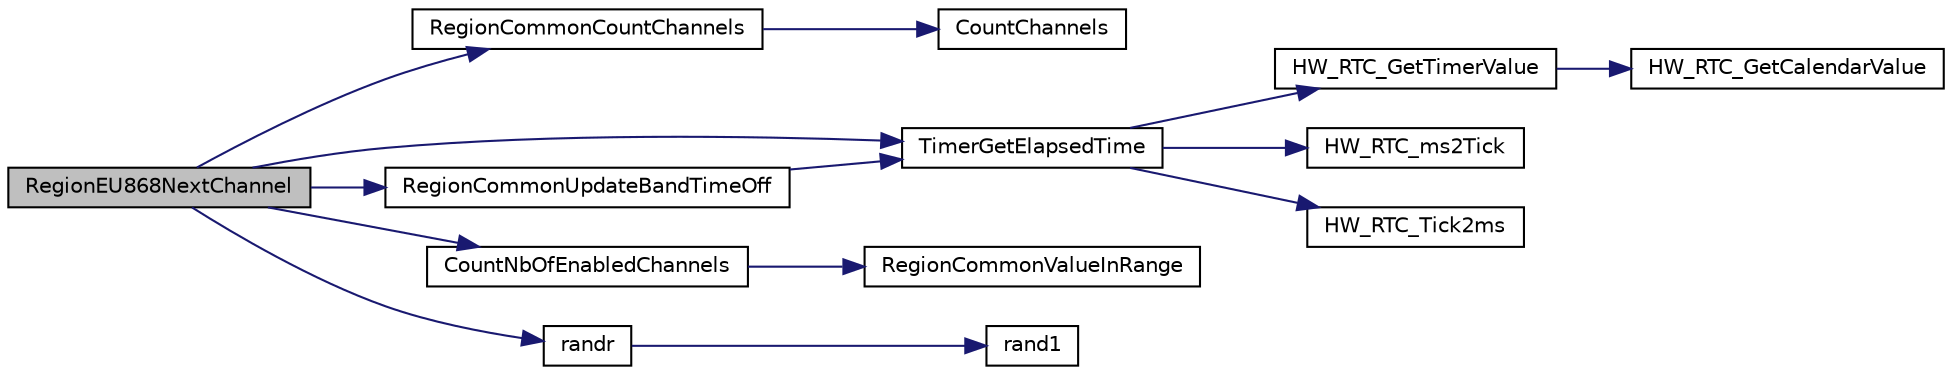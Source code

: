 digraph "RegionEU868NextChannel"
{
  edge [fontname="Helvetica",fontsize="10",labelfontname="Helvetica",labelfontsize="10"];
  node [fontname="Helvetica",fontsize="10",shape=record];
  rankdir="LR";
  Node75 [label="RegionEU868NextChannel",height=0.2,width=0.4,color="black", fillcolor="grey75", style="filled", fontcolor="black"];
  Node75 -> Node76 [color="midnightblue",fontsize="10",style="solid",fontname="Helvetica"];
  Node76 [label="RegionCommonCountChannels",height=0.2,width=0.4,color="black", fillcolor="white", style="filled",URL="$group___r_e_g_i_o_n_c_o_m_m_o_n.html#gac23f0831812f610f57f42f6cf87368c9",tooltip="Counts the number of active channels in a given channels mask. This is a generic function and valid f..."];
  Node76 -> Node77 [color="midnightblue",fontsize="10",style="solid",fontname="Helvetica"];
  Node77 [label="CountChannels",height=0.2,width=0.4,color="black", fillcolor="white", style="filled",URL="$_region_common_8c.html#aef7feee8e47f43eb01f62249bfcc2a06"];
  Node75 -> Node78 [color="midnightblue",fontsize="10",style="solid",fontname="Helvetica"];
  Node78 [label="TimerGetElapsedTime",height=0.2,width=0.4,color="black", fillcolor="white", style="filled",URL="$time_server_8c.html#a9ca7e27f3d6474daff63f2e093a2e91e",tooltip="Return the Time elapsed since a fix moment in Time "];
  Node78 -> Node79 [color="midnightblue",fontsize="10",style="solid",fontname="Helvetica"];
  Node79 [label="HW_RTC_GetTimerValue",height=0.2,width=0.4,color="black", fillcolor="white", style="filled",URL="$group___lory_s_d_k___r_t_c___functions.html#gad0d80bf1ac3a9704f4b4b9d672f38daa",tooltip="Get the RTC timer value "];
  Node79 -> Node80 [color="midnightblue",fontsize="10",style="solid",fontname="Helvetica"];
  Node80 [label="HW_RTC_GetCalendarValue",height=0.2,width=0.4,color="black", fillcolor="white", style="filled",URL="$group___lory_s_d_k___r_t_c___functions.html#gaf81b8dc866a5c7b125355b55e3953387",tooltip="get current time from calendar in ticks "];
  Node78 -> Node81 [color="midnightblue",fontsize="10",style="solid",fontname="Helvetica"];
  Node81 [label="HW_RTC_ms2Tick",height=0.2,width=0.4,color="black", fillcolor="white", style="filled",URL="$group___lory_s_d_k___r_t_c___functions.html#gab105bfcf0c8b346a1b20b158b8f8a86e",tooltip="converts time in ms to time in ticks "];
  Node78 -> Node82 [color="midnightblue",fontsize="10",style="solid",fontname="Helvetica"];
  Node82 [label="HW_RTC_Tick2ms",height=0.2,width=0.4,color="black", fillcolor="white", style="filled",URL="$group___lory_s_d_k___r_t_c___functions.html#ga8db2858eda135777ea359e20185c8524",tooltip="converts time in ticks to time in ms "];
  Node75 -> Node83 [color="midnightblue",fontsize="10",style="solid",fontname="Helvetica"];
  Node83 [label="RegionCommonUpdateBandTimeOff",height=0.2,width=0.4,color="black", fillcolor="white", style="filled",URL="$group___r_e_g_i_o_n_c_o_m_m_o_n.html#ga2e26fe6b49ca26edf7052eadd7f18b3a",tooltip="Updates the time-offs of the bands. This is a generic function and valid for all regions. "];
  Node83 -> Node78 [color="midnightblue",fontsize="10",style="solid",fontname="Helvetica"];
  Node75 -> Node84 [color="midnightblue",fontsize="10",style="solid",fontname="Helvetica"];
  Node84 [label="CountNbOfEnabledChannels",height=0.2,width=0.4,color="black", fillcolor="white", style="filled",URL="$_region_e_u868_8c.html#a84ed01aa0ea6f1e53707efb5aaa3bd97"];
  Node84 -> Node85 [color="midnightblue",fontsize="10",style="solid",fontname="Helvetica"];
  Node85 [label="RegionCommonValueInRange",height=0.2,width=0.4,color="black", fillcolor="white", style="filled",URL="$group___r_e_g_i_o_n_c_o_m_m_o_n.html#gafdd1c80d953e18d755a631b72a9c3bd3",tooltip="Verifies, if a value is in a given range. This is a generic function and valid for all regions..."];
  Node75 -> Node86 [color="midnightblue",fontsize="10",style="solid",fontname="Helvetica"];
  Node86 [label="randr",height=0.2,width=0.4,color="black", fillcolor="white", style="filled",URL="$utilities_8c.html#af5d8ad6dae489ac64821e7d4f004595d",tooltip="Computes a random number between min and max "];
  Node86 -> Node87 [color="midnightblue",fontsize="10",style="solid",fontname="Helvetica"];
  Node87 [label="rand1",height=0.2,width=0.4,color="black", fillcolor="white", style="filled",URL="$utilities_8c.html#a682de7091382ea1fcb2919b0f1cf6cdc"];
}
